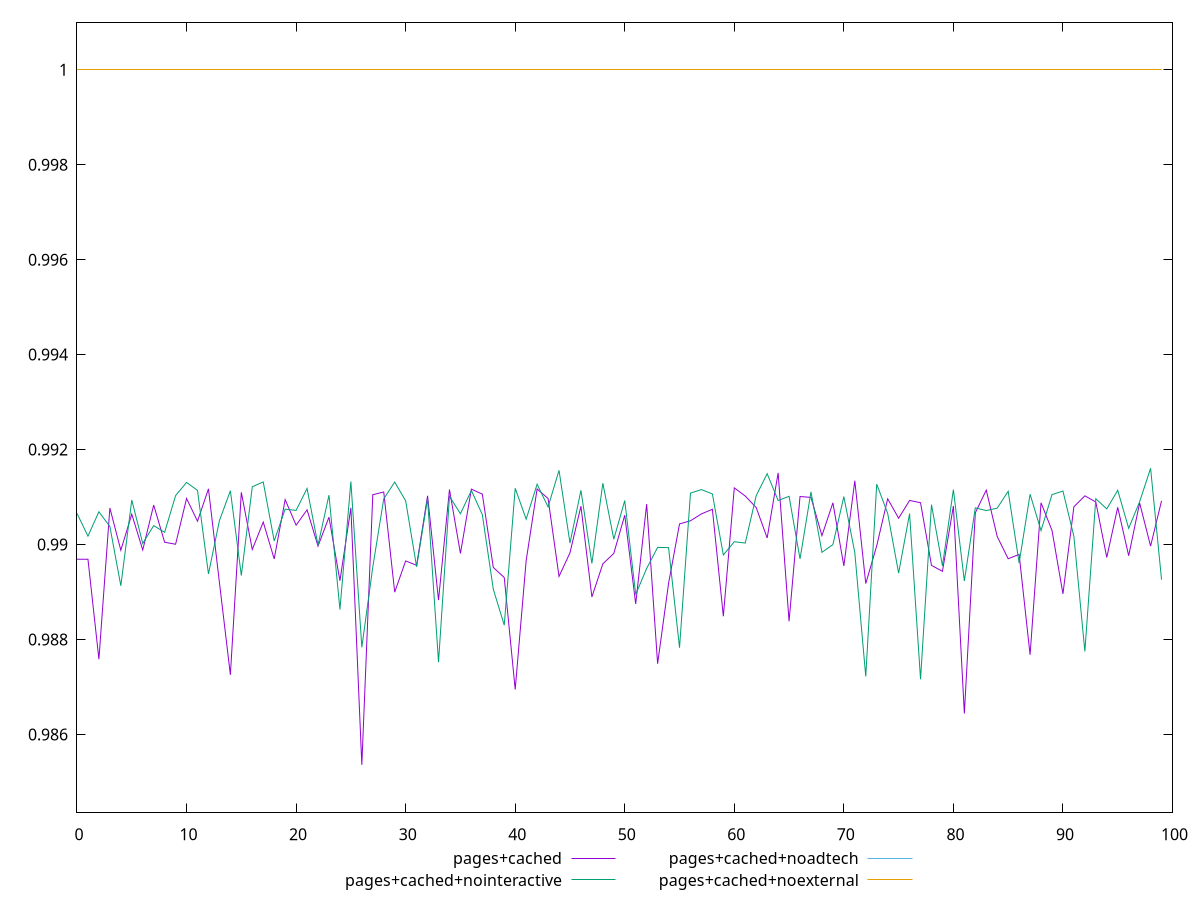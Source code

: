 $_pagesCached <<EOF
0.9896905052074358
0.9896897704667527
0.9875831459215072
0.9907687782078919
0.9898793018192533
0.9906382351448196
0.9898851162655522
0.9908306745701791
0.9900473767360591
0.9900058113626367
0.9909696189527455
0.9904912048932779
0.9911725774227863
0.9892005145816043
0.9872553295158808
0.991098555796941
0.9898950448098814
0.9904724982597446
0.9896963820456987
0.9909453364971552
0.9904066215786369
0.9907301420931067
0.9899665568332507
0.9905765148596878
0.9892361990226937
0.9907724529233055
0.9853582826323097
0.9910490065232715
0.9911066485084176
0.9889964294445309
0.9896537311764023
0.9895622057187914
0.9910257530260976
0.9888289180171921
0.9911580260859689
0.9898110806366851
0.9911672062596306
0.9910602818821974
0.9895177524394052
0.9893038628362221
0.9869465253524241
0.9896598654250748
0.9911701158777279
0.9909689386563887
0.9893278620586262
0.9898251835661456
0.9908075492319279
0.9888954828443155
0.9895930120578278
0.9898120536147493
0.9906173788069892
0.9887477100878078
0.9908510241275438
0.9874887243927449
0.9891826469517062
0.9904340827490097
0.9905000830472523
0.9906447182636651
0.9907423410427253
0.9884890313830872
0.9911929256627932
0.9910212336846829
0.9907777338294517
0.9901378469339
0.9915086288772049
0.9883825762169943
0.9910108341399153
0.9909925047533842
0.9901869492984956
0.9908781917913883
0.9895491279963318
0.9913436637108682
0.9891773589135031
0.9899718601893808
0.990963041497639
0.9905539490009652
0.9909278385841368
0.990880472636414
0.9895597389457563
0.9894354754659292
0.9908102985790812
0.9864406704372303
0.9906673885533162
0.9911457024283148
0.9901678972992222
0.9896998093087828
0.9897916098052588
0.987677164495578
0.9908786479870826
0.9902982105680573
0.9889600373269469
0.9907949419077144
0.9910255270906894
0.9908950621448872
0.9897279369384608
0.9907830129696492
0.9897633389667698
0.9908749980478768
0.9899667979300897
0.9909198784507061
EOF
$_pagesCachedNointeractive <<EOF
0.9906555947533724
0.9901771878264272
0.9906897959207225
0.9903802910624817
0.9891307097768111
0.9909369308768899
0.9900221611613655
0.990397692714436
0.990257255351386
0.991030496899786
0.9913073422110308
0.991139873192779
0.9893797541684992
0.9905021850607398
0.9911317982270875
0.9893465899094369
0.991216370147463
0.9913179821522692
0.990074951404446
0.9907444116308713
0.9907183946255316
0.9911804069315001
0.9899870380979132
0.9910393030516353
0.9886301909798851
0.9913272858152744
0.9878352099187342
0.9895268989396526
0.9909609996483104
0.9913157661297471
0.9909198784507061
0.9895291230690544
0.9909623609112049
0.9875209712323065
0.9910146782715468
0.9906484217269884
0.9911369577308193
0.9906294324366733
0.9890588732104946
0.9883011184618544
0.9911839847771644
0.9905329834778606
0.9912702643686063
0.9907915017941904
0.9915621126438396
0.9900298498221078
0.9911414428237986
0.9896011361802646
0.9912913679307914
0.9901120471521074
0.9909262468842946
0.9889478063789552
0.9894962276932407
0.9899392912987731
0.9899344610818086
0.9878257866073843
0.9910821323231667
0.9911566821764384
0.9910656910955701
0.989779673319612
0.9900586517376906
0.9900308106634106
0.9910295934181128
0.9914917785332218
0.9909273838294288
0.9910151304589971
0.9896961372160263
0.991108671011756
0.9898351460714636
0.9899976306517386
0.9910092509821968
0.9898281000049394
0.9872193776186365
0.9912718203925581
0.9906562887468369
0.9893979318522541
0.9906498103052366
0.9871620137564372
0.9908395950454862
0.9895508557831867
0.9911551141304817
0.989232683849119
0.9907719936306167
0.9907147073555731
0.9907660216104712
0.9911210248921094
0.9896104867023123
0.9910596055955788
0.9902932444679817
0.9910510367026731
0.9911257391703586
0.9901683738604328
0.9877472788451342
0.990964629415952
0.990749241951446
0.9911421154728548
0.9903411882744386
0.9909012129956803
0.9916049734548162
0.9892600345895526
EOF
$_pagesCachedNoadtech <<EOF
0.9999999911617824
0.9999999933430415
0.9999999932053284
0.9999999941737057
0.9999999940149256
0.9999999922894451
0.9999999935214272
0.9999999930702823
0.9999999938843965
0.9999999940015317
0.9999999838431521
0.9999999944430764
0.9999999928298409
0.9999999933479162
0.9999999932695602
0.9999999946127087
0.999999992938121
0.9999999931605601
0.9999999949078888
0.9999999934879893
0.9999999944136722
0.9999999944178807
0.9999999919697125
0.9999999927830115
0.999999991837595
0.9999999943374611
0.9999999950465079
0.9999999919640057
0.9999999934351518
0.999999993709755
0.9999999926409846
0.999999995947132
0.9999999933381636
0.9999999944262898
0.9999999923717914
0.9999999915857137
0.9999999941998226
0.9999999934061804
0.9999999941649782
0.9999999925984561
0.9999999924099671
0.9999999947899008
0.9999999918318099
0.9999999907971344
0.9999999922618317
0.999999994781954
0.99999999343997
0.999999993902541
0.9999999949698937
0.999999993587872
0.9999999927149174
0.9999999945963529
0.9999999935925961
0.9999999928764156
0.999999993769965
0.9999999944598206
0.9999999930349058
0.9999999915441011
0.9999999925610751
0.9999999936302841
0.9999999931954011
0.9999999933235124
0.9999999936584283
0.9999999943544718
0.9999999943332019
0.9999999934110164
0.9999999838738017
0.9999999953069938
0.9999999928764156
0.9999999934736146
0.9999999925771148
0.9999999927725703
0.9999999912418343
0.9999999927201744
0.9999999939386948
0.9999999950388908
0.9999999942818796
0.9999999934110164
0.9999999945758494
0.9999999939836344
0.9999999953612891
0.9999999930450287
0.9999999928090593
0.9999999946371647
0.9999999923114765
0.9999999933039356
0.9999999941343456
0.9999999944010303
0.9999999931255699
0.9999999948373681
0.999999993100485
0.9999999935499738
0.9999999935166592
0.9999999925396437
0.999999992161737
0.9999999944094609
0.9999999935973173
0.9999999944890211
0.9999999943841373
0.9999999942171792
EOF
$_pagesCachedNoexternal <<EOF
0.9999999905449384
0.999999987899648
0.9999999801619464
0.9999999845162226
0.9999999896268981
0.9999999873261467
0.9999999872003509
0.9999999874426243
0.9999999860929392
0.9999999897464436
0.9999999866081962
0.9999999844271918
0.9999999884976305
0.9999999854866195
0.9999999849935437
0.999999987810988
0.9999999901321348
0.9999999910624181
0.9999999851371877
0.9999999853740484
0.999999988373834
0.9999999882253834
0.9999999865731799
0.9999999871328351
0.9999999875664296
0.9999999846048291
0.9999999888023181
0.9999999869113545
0.9999999868684
0.9999999871581882
0.9999999854210411
0.9999999849743041
0.9999999798076187
0.9999999865994493
0.9999999869969125
0.9999999891296645
0.9999999868855958
0.9999999899614767
0.9999999881308128
0.9999999840263247
0.9999999828686645
0.9999999875828598
0.9999999866692915
0.9999999844964748
0.9999999841172607
0.9999999844569161
0.9999999881466184
0.9999999820699146
0.9999999851943235
0.9999999823138284
0.9999999873428413
0.999999990333719
0.9999999895133238
0.9999999880594697
0.9999999865468676
0.999999993140584
0.9999999855891747
0.9999999879557873
0.9999999853928606
0.9999999866081962
0.9999999870820037
0.9999999863703517
0.9999999840869966
0.9999999876647394
0.9999999883660599
0.9999999872759526
0.999999988635585
0.9999999893337861
0.9999999879237343
0.9999999831882171
0.9999999862187993
0.9999999865380873
0.9999999866518595
0.9999999858108369
0.999999990360335
0.999999987098966
0.9999999902736083
0.9999999844073495
0.9999999871159098
0.999999987697365
0.9999999894059066
0.9999999910123869
0.9999999888549393
0.9999999900573463
0.9999999889297546
0.9999999861739587
0.9999999877461683
0.9999999872087695
0.9999999896692228
0.9999999883271244
0.9999999884126392
0.9999999833041363
0.9999999832515285
0.9999999834715578
0.9999999826636792
0.9999999887570492
0.9999999844767059
0.9999999852891435
0.9999999863525943
0.9999999863259224
EOF
set key outside below
set terminal pngcairo
set output "report_00005_2020-11-02T22-26-11.212Z/bootup-time/bootup-time_pages+cached_pages+cached+nointeractive_pages+cached+noadtech_pages+cached+noexternal.png"
set yrange [0.9843582826323097:1.0009999959471318]
plot $_pagesCached title "pages+cached" with line ,$_pagesCachedNointeractive title "pages+cached+nointeractive" with line ,$_pagesCachedNoadtech title "pages+cached+noadtech" with line ,$_pagesCachedNoexternal title "pages+cached+noexternal" with line ,